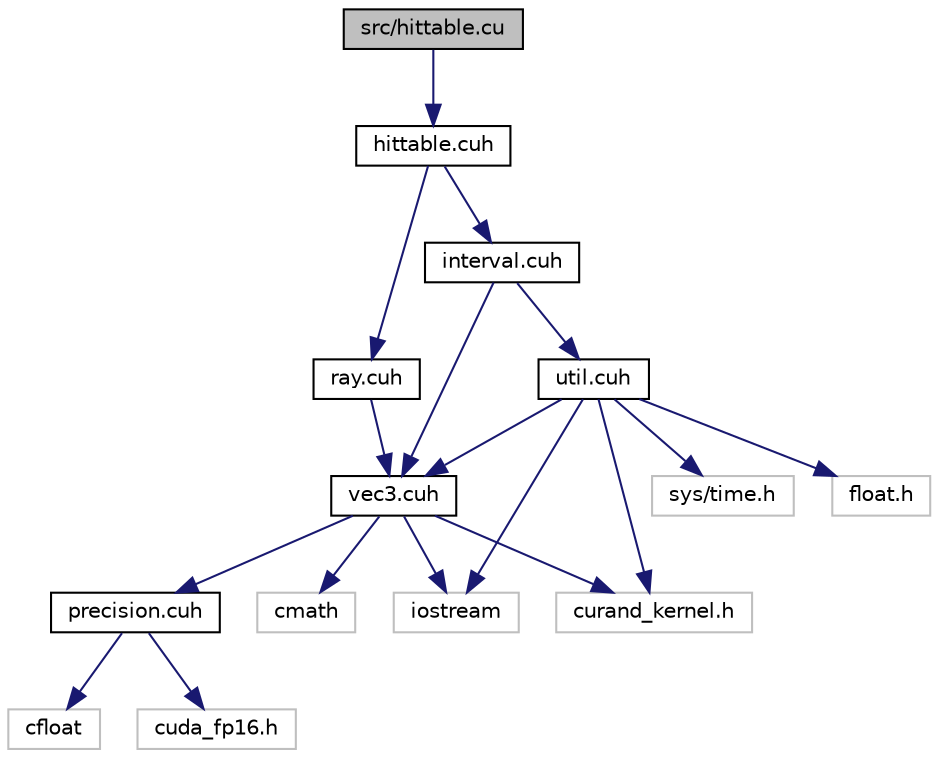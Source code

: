 digraph "src/hittable.cu"
{
 // LATEX_PDF_SIZE
  edge [fontname="Helvetica",fontsize="10",labelfontname="Helvetica",labelfontsize="10"];
  node [fontname="Helvetica",fontsize="10",shape=record];
  Node1 [label="src/hittable.cu",height=0.2,width=0.4,color="black", fillcolor="grey75", style="filled", fontcolor="black",tooltip=" "];
  Node1 -> Node2 [color="midnightblue",fontsize="10",style="solid",fontname="Helvetica"];
  Node2 [label="hittable.cuh",height=0.2,width=0.4,color="black", fillcolor="white", style="filled",URL="$hittable_8cuh.html",tooltip=" "];
  Node2 -> Node3 [color="midnightblue",fontsize="10",style="solid",fontname="Helvetica"];
  Node3 [label="ray.cuh",height=0.2,width=0.4,color="black", fillcolor="white", style="filled",URL="$ray_8cuh.html",tooltip=" "];
  Node3 -> Node4 [color="midnightblue",fontsize="10",style="solid",fontname="Helvetica"];
  Node4 [label="vec3.cuh",height=0.2,width=0.4,color="black", fillcolor="white", style="filled",URL="$vec3_8cuh.html",tooltip=" "];
  Node4 -> Node5 [color="midnightblue",fontsize="10",style="solid",fontname="Helvetica"];
  Node5 [label="precision.cuh",height=0.2,width=0.4,color="black", fillcolor="white", style="filled",URL="$precision_8cuh.html",tooltip=" "];
  Node5 -> Node6 [color="midnightblue",fontsize="10",style="solid",fontname="Helvetica"];
  Node6 [label="cfloat",height=0.2,width=0.4,color="grey75", fillcolor="white", style="filled",tooltip=" "];
  Node5 -> Node7 [color="midnightblue",fontsize="10",style="solid",fontname="Helvetica"];
  Node7 [label="cuda_fp16.h",height=0.2,width=0.4,color="grey75", fillcolor="white", style="filled",tooltip=" "];
  Node4 -> Node8 [color="midnightblue",fontsize="10",style="solid",fontname="Helvetica"];
  Node8 [label="cmath",height=0.2,width=0.4,color="grey75", fillcolor="white", style="filled",tooltip=" "];
  Node4 -> Node9 [color="midnightblue",fontsize="10",style="solid",fontname="Helvetica"];
  Node9 [label="iostream",height=0.2,width=0.4,color="grey75", fillcolor="white", style="filled",tooltip=" "];
  Node4 -> Node10 [color="midnightblue",fontsize="10",style="solid",fontname="Helvetica"];
  Node10 [label="curand_kernel.h",height=0.2,width=0.4,color="grey75", fillcolor="white", style="filled",tooltip=" "];
  Node2 -> Node11 [color="midnightblue",fontsize="10",style="solid",fontname="Helvetica"];
  Node11 [label="interval.cuh",height=0.2,width=0.4,color="black", fillcolor="white", style="filled",URL="$interval_8cuh.html",tooltip=" "];
  Node11 -> Node12 [color="midnightblue",fontsize="10",style="solid",fontname="Helvetica"];
  Node12 [label="util.cuh",height=0.2,width=0.4,color="black", fillcolor="white", style="filled",URL="$util_8cuh.html",tooltip=" "];
  Node12 -> Node4 [color="midnightblue",fontsize="10",style="solid",fontname="Helvetica"];
  Node12 -> Node9 [color="midnightblue",fontsize="10",style="solid",fontname="Helvetica"];
  Node12 -> Node13 [color="midnightblue",fontsize="10",style="solid",fontname="Helvetica"];
  Node13 [label="sys/time.h",height=0.2,width=0.4,color="grey75", fillcolor="white", style="filled",tooltip=" "];
  Node12 -> Node10 [color="midnightblue",fontsize="10",style="solid",fontname="Helvetica"];
  Node12 -> Node14 [color="midnightblue",fontsize="10",style="solid",fontname="Helvetica"];
  Node14 [label="float.h",height=0.2,width=0.4,color="grey75", fillcolor="white", style="filled",tooltip=" "];
  Node11 -> Node4 [color="midnightblue",fontsize="10",style="solid",fontname="Helvetica"];
}
